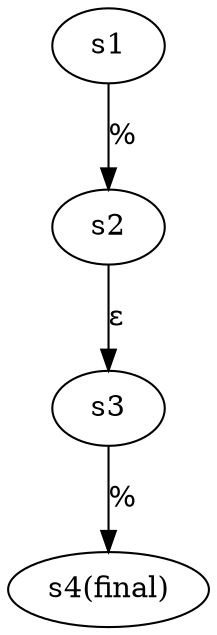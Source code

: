 digraph automaton {
	s1->s2 [label = "%"];
	s2->s3 [label = "ε"];
	s3->s4 [label = "%"];
s4[label = "s4(final)"]}